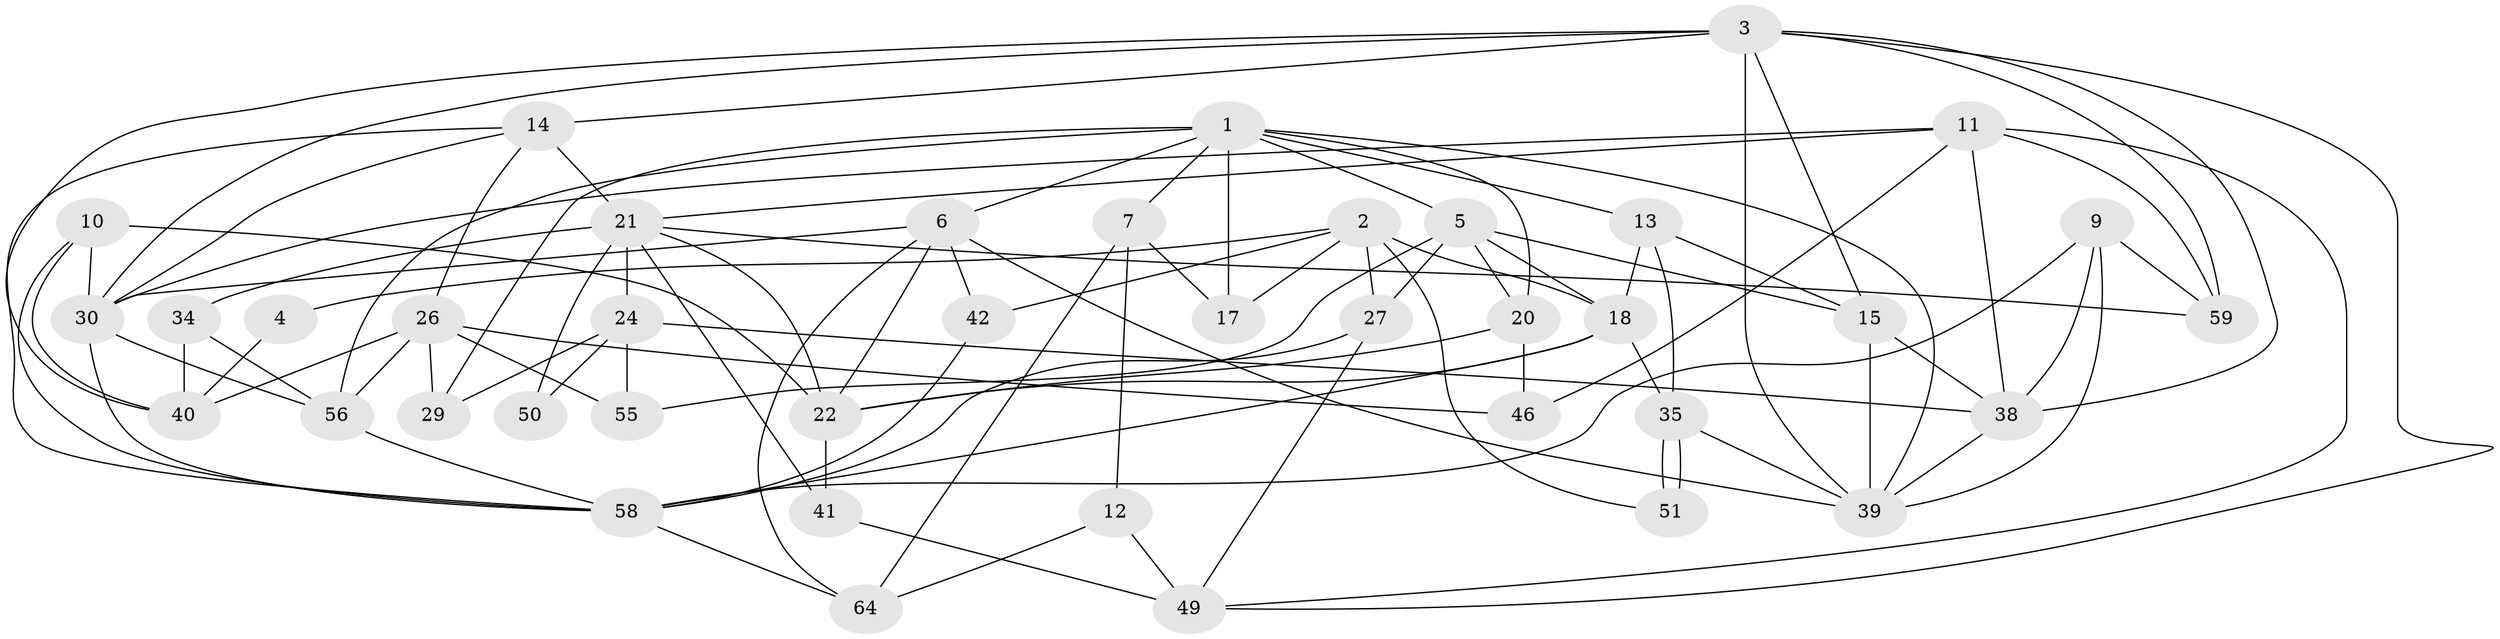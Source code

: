 // Generated by graph-tools (version 1.1) at 2025/24/03/03/25 07:24:00]
// undirected, 40 vertices, 97 edges
graph export_dot {
graph [start="1"]
  node [color=gray90,style=filled];
  1 [super="+61"];
  2 [super="+45"];
  3 [super="+8"];
  4;
  5 [super="+23"];
  6 [super="+63"];
  7 [super="+43"];
  9 [super="+25"];
  10 [super="+47"];
  11 [super="+53"];
  12 [super="+16"];
  13;
  14 [super="+54"];
  15 [super="+19"];
  17;
  18 [super="+33"];
  20 [super="+52"];
  21 [super="+36"];
  22 [super="+31"];
  24 [super="+67"];
  26 [super="+28"];
  27 [super="+44"];
  29 [super="+62"];
  30 [super="+32"];
  34 [super="+37"];
  35 [super="+57"];
  38 [super="+48"];
  39 [super="+66"];
  40 [super="+65"];
  41;
  42;
  46;
  49;
  50;
  51;
  55;
  56;
  58 [super="+60"];
  59;
  64;
  1 -- 13;
  1 -- 5;
  1 -- 6;
  1 -- 17;
  1 -- 20;
  1 -- 56;
  1 -- 29;
  1 -- 7;
  1 -- 39;
  2 -- 18;
  2 -- 17;
  2 -- 51;
  2 -- 4;
  2 -- 42;
  2 -- 27 [weight=2];
  3 -- 30;
  3 -- 59;
  3 -- 49;
  3 -- 39 [weight=2];
  3 -- 40;
  3 -- 38;
  3 -- 14 [weight=2];
  3 -- 15;
  4 -- 40;
  5 -- 20;
  5 -- 55;
  5 -- 15 [weight=2];
  5 -- 18;
  5 -- 27;
  6 -- 30;
  6 -- 64;
  6 -- 39;
  6 -- 22;
  6 -- 42;
  7 -- 64;
  7 -- 17;
  7 -- 12;
  9 -- 59;
  9 -- 38;
  9 -- 39;
  9 -- 58;
  10 -- 22 [weight=3];
  10 -- 30;
  10 -- 40;
  10 -- 58;
  11 -- 46;
  11 -- 59;
  11 -- 30;
  11 -- 49;
  11 -- 38;
  11 -- 21;
  12 -- 49;
  12 -- 64;
  13 -- 35;
  13 -- 18;
  13 -- 15;
  14 -- 30;
  14 -- 26;
  14 -- 21;
  14 -- 58;
  15 -- 38;
  15 -- 39;
  18 -- 58;
  18 -- 22;
  18 -- 35;
  20 -- 46;
  20 -- 22;
  21 -- 24 [weight=2];
  21 -- 50;
  21 -- 22;
  21 -- 41;
  21 -- 59;
  21 -- 34;
  22 -- 41;
  24 -- 50;
  24 -- 29;
  24 -- 38;
  24 -- 55;
  26 -- 29;
  26 -- 40;
  26 -- 56;
  26 -- 46;
  26 -- 55;
  27 -- 49;
  27 -- 58;
  30 -- 58;
  30 -- 56;
  34 -- 40 [weight=2];
  34 -- 56;
  35 -- 51;
  35 -- 51;
  35 -- 39;
  38 -- 39 [weight=2];
  41 -- 49;
  42 -- 58;
  56 -- 58;
  58 -- 64;
}
